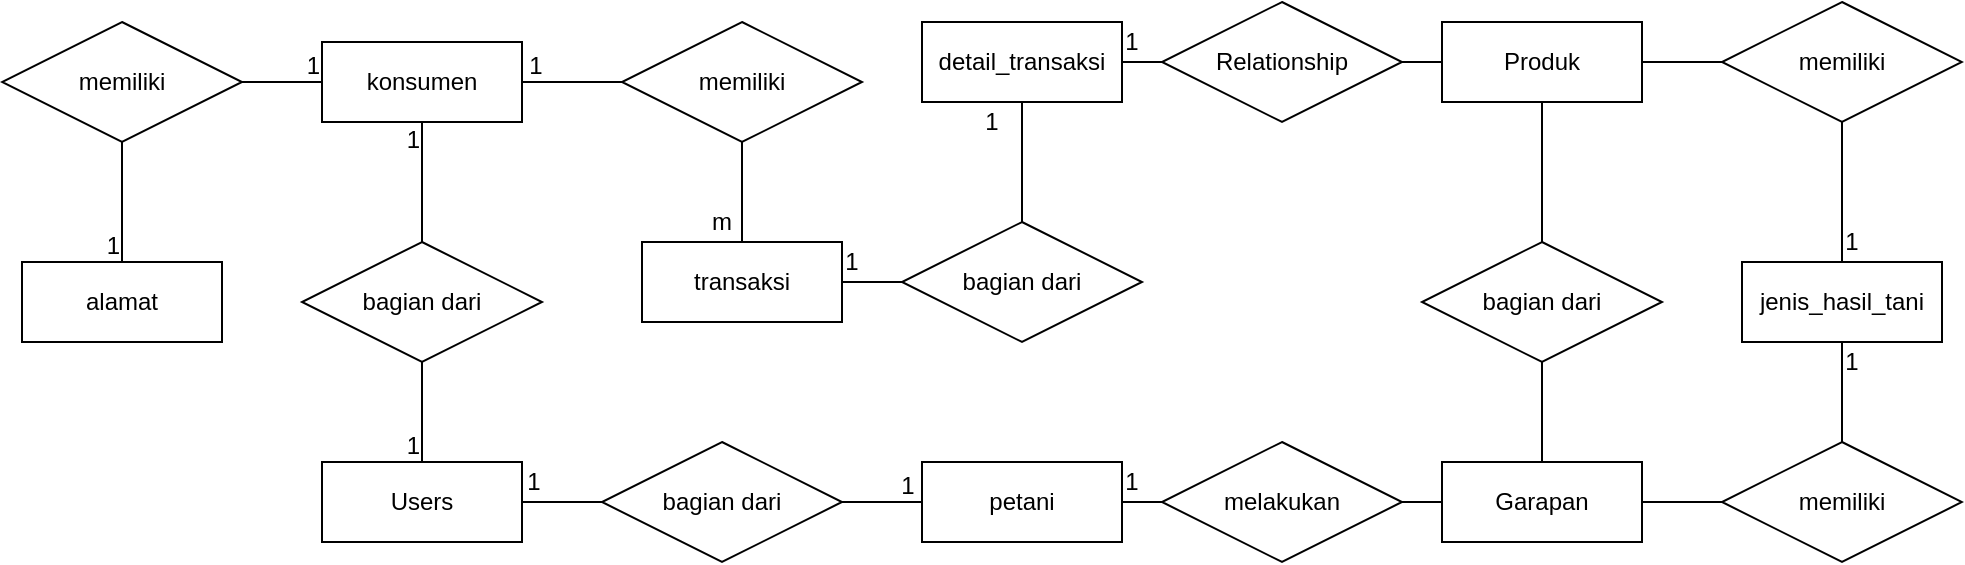 <mxfile version="24.5.5" type="github">
  <diagram id="R2lEEEUBdFMjLlhIrx00" name="Page-1">
    <mxGraphModel dx="1730" dy="1534" grid="1" gridSize="10" guides="1" tooltips="1" connect="1" arrows="1" fold="1" page="1" pageScale="1" pageWidth="850" pageHeight="1100" math="0" shadow="0" extFonts="Permanent Marker^https://fonts.googleapis.com/css?family=Permanent+Marker">
      <root>
        <mxCell id="0" />
        <mxCell id="1" parent="0" />
        <mxCell id="bKczbKpXEMHpmFL1O-N6-6" style="edgeStyle=orthogonalEdgeStyle;rounded=0;orthogonalLoop=1;jettySize=auto;html=1;entryX=0;entryY=0.5;entryDx=0;entryDy=0;endArrow=none;endFill=0;" edge="1" parent="1" source="bKczbKpXEMHpmFL1O-N6-1" target="bKczbKpXEMHpmFL1O-N6-5">
          <mxGeometry relative="1" as="geometry" />
        </mxCell>
        <mxCell id="bKczbKpXEMHpmFL1O-N6-1" value="Users" style="whiteSpace=wrap;html=1;align=center;" vertex="1" parent="1">
          <mxGeometry x="110" y="170" width="100" height="40" as="geometry" />
        </mxCell>
        <mxCell id="bKczbKpXEMHpmFL1O-N6-2" value="konsumen" style="whiteSpace=wrap;html=1;align=center;" vertex="1" parent="1">
          <mxGeometry x="110" y="-40" width="100" height="40" as="geometry" />
        </mxCell>
        <mxCell id="bKczbKpXEMHpmFL1O-N6-20" style="edgeStyle=orthogonalEdgeStyle;rounded=0;orthogonalLoop=1;jettySize=auto;html=1;exitX=1;exitY=0.5;exitDx=0;exitDy=0;entryX=0;entryY=0.5;entryDx=0;entryDy=0;endArrow=none;endFill=0;" edge="1" parent="1" source="bKczbKpXEMHpmFL1O-N6-3" target="bKczbKpXEMHpmFL1O-N6-12">
          <mxGeometry relative="1" as="geometry" />
        </mxCell>
        <mxCell id="bKczbKpXEMHpmFL1O-N6-3" value="petani" style="whiteSpace=wrap;html=1;align=center;" vertex="1" parent="1">
          <mxGeometry x="410" y="170" width="100" height="40" as="geometry" />
        </mxCell>
        <mxCell id="bKczbKpXEMHpmFL1O-N6-4" style="edgeStyle=orthogonalEdgeStyle;rounded=0;orthogonalLoop=1;jettySize=auto;html=1;exitX=0.5;exitY=1;exitDx=0;exitDy=0;" edge="1" parent="1" source="bKczbKpXEMHpmFL1O-N6-2" target="bKczbKpXEMHpmFL1O-N6-2">
          <mxGeometry relative="1" as="geometry" />
        </mxCell>
        <mxCell id="bKczbKpXEMHpmFL1O-N6-7" style="edgeStyle=orthogonalEdgeStyle;rounded=0;orthogonalLoop=1;jettySize=auto;html=1;exitX=1;exitY=0.5;exitDx=0;exitDy=0;entryX=0;entryY=0.5;entryDx=0;entryDy=0;endArrow=none;endFill=0;" edge="1" parent="1" source="bKczbKpXEMHpmFL1O-N6-5" target="bKczbKpXEMHpmFL1O-N6-3">
          <mxGeometry relative="1" as="geometry" />
        </mxCell>
        <mxCell id="bKczbKpXEMHpmFL1O-N6-5" value="bagian dari" style="shape=rhombus;perimeter=rhombusPerimeter;whiteSpace=wrap;html=1;align=center;" vertex="1" parent="1">
          <mxGeometry x="250" y="160" width="120" height="60" as="geometry" />
        </mxCell>
        <mxCell id="bKczbKpXEMHpmFL1O-N6-8" value="bagian dari" style="shape=rhombus;perimeter=rhombusPerimeter;whiteSpace=wrap;html=1;align=center;" vertex="1" parent="1">
          <mxGeometry x="100" y="60" width="120" height="60" as="geometry" />
        </mxCell>
        <mxCell id="bKczbKpXEMHpmFL1O-N6-22" style="edgeStyle=orthogonalEdgeStyle;rounded=0;orthogonalLoop=1;jettySize=auto;html=1;exitX=1;exitY=0.5;exitDx=0;exitDy=0;entryX=0;entryY=0.5;entryDx=0;entryDy=0;endArrow=none;endFill=0;" edge="1" parent="1" source="bKczbKpXEMHpmFL1O-N6-11" target="bKczbKpXEMHpmFL1O-N6-17">
          <mxGeometry relative="1" as="geometry" />
        </mxCell>
        <mxCell id="bKczbKpXEMHpmFL1O-N6-26" style="edgeStyle=orthogonalEdgeStyle;rounded=0;orthogonalLoop=1;jettySize=auto;html=1;exitX=0.5;exitY=0;exitDx=0;exitDy=0;entryX=0.5;entryY=1;entryDx=0;entryDy=0;endArrow=none;endFill=0;" edge="1" parent="1" source="bKczbKpXEMHpmFL1O-N6-11" target="bKczbKpXEMHpmFL1O-N6-18">
          <mxGeometry relative="1" as="geometry" />
        </mxCell>
        <mxCell id="bKczbKpXEMHpmFL1O-N6-11" value="Garapan" style="whiteSpace=wrap;html=1;align=center;" vertex="1" parent="1">
          <mxGeometry x="670" y="170" width="100" height="40" as="geometry" />
        </mxCell>
        <mxCell id="bKczbKpXEMHpmFL1O-N6-21" style="edgeStyle=orthogonalEdgeStyle;rounded=0;orthogonalLoop=1;jettySize=auto;html=1;exitX=1;exitY=0.5;exitDx=0;exitDy=0;entryX=0;entryY=0.5;entryDx=0;entryDy=0;endArrow=none;endFill=0;" edge="1" parent="1" source="bKczbKpXEMHpmFL1O-N6-12" target="bKczbKpXEMHpmFL1O-N6-11">
          <mxGeometry relative="1" as="geometry" />
        </mxCell>
        <mxCell id="bKczbKpXEMHpmFL1O-N6-12" value="melakukan" style="shape=rhombus;perimeter=rhombusPerimeter;whiteSpace=wrap;html=1;align=center;" vertex="1" parent="1">
          <mxGeometry x="530" y="160" width="120" height="60" as="geometry" />
        </mxCell>
        <mxCell id="bKczbKpXEMHpmFL1O-N6-13" value="Produk" style="whiteSpace=wrap;html=1;align=center;" vertex="1" parent="1">
          <mxGeometry x="670" y="-50" width="100" height="40" as="geometry" />
        </mxCell>
        <mxCell id="bKczbKpXEMHpmFL1O-N6-24" style="edgeStyle=orthogonalEdgeStyle;rounded=0;orthogonalLoop=1;jettySize=auto;html=1;exitX=0.5;exitY=0;exitDx=0;exitDy=0;entryX=0.5;entryY=1;entryDx=0;entryDy=0;endArrow=none;endFill=0;" edge="1" parent="1" source="bKczbKpXEMHpmFL1O-N6-14" target="bKczbKpXEMHpmFL1O-N6-19">
          <mxGeometry relative="1" as="geometry" />
        </mxCell>
        <mxCell id="bKczbKpXEMHpmFL1O-N6-14" value="jenis_hasil_tani" style="whiteSpace=wrap;html=1;align=center;" vertex="1" parent="1">
          <mxGeometry x="820" y="70" width="100" height="40" as="geometry" />
        </mxCell>
        <mxCell id="bKczbKpXEMHpmFL1O-N6-35" style="edgeStyle=orthogonalEdgeStyle;rounded=0;orthogonalLoop=1;jettySize=auto;html=1;exitX=1;exitY=0.5;exitDx=0;exitDy=0;entryX=0;entryY=0.5;entryDx=0;entryDy=0;endArrow=none;endFill=0;" edge="1" parent="1" source="bKczbKpXEMHpmFL1O-N6-15" target="bKczbKpXEMHpmFL1O-N6-34">
          <mxGeometry relative="1" as="geometry" />
        </mxCell>
        <mxCell id="bKczbKpXEMHpmFL1O-N6-15" value="detail_transaksi" style="whiteSpace=wrap;html=1;align=center;" vertex="1" parent="1">
          <mxGeometry x="410" y="-50" width="100" height="40" as="geometry" />
        </mxCell>
        <mxCell id="bKczbKpXEMHpmFL1O-N6-32" style="edgeStyle=orthogonalEdgeStyle;rounded=0;orthogonalLoop=1;jettySize=auto;html=1;exitX=1;exitY=0.5;exitDx=0;exitDy=0;endArrow=none;endFill=0;" edge="1" parent="1" source="bKczbKpXEMHpmFL1O-N6-16" target="bKczbKpXEMHpmFL1O-N6-31">
          <mxGeometry relative="1" as="geometry" />
        </mxCell>
        <mxCell id="bKczbKpXEMHpmFL1O-N6-16" value="transaksi" style="whiteSpace=wrap;html=1;align=center;" vertex="1" parent="1">
          <mxGeometry x="270" y="60" width="100" height="40" as="geometry" />
        </mxCell>
        <mxCell id="bKczbKpXEMHpmFL1O-N6-23" style="edgeStyle=orthogonalEdgeStyle;rounded=0;orthogonalLoop=1;jettySize=auto;html=1;exitX=0.5;exitY=0;exitDx=0;exitDy=0;entryX=0.5;entryY=1;entryDx=0;entryDy=0;endArrow=none;endFill=0;" edge="1" parent="1" source="bKczbKpXEMHpmFL1O-N6-17" target="bKczbKpXEMHpmFL1O-N6-14">
          <mxGeometry relative="1" as="geometry" />
        </mxCell>
        <mxCell id="bKczbKpXEMHpmFL1O-N6-17" value="memiliki" style="shape=rhombus;perimeter=rhombusPerimeter;whiteSpace=wrap;html=1;align=center;" vertex="1" parent="1">
          <mxGeometry x="810" y="160" width="120" height="60" as="geometry" />
        </mxCell>
        <mxCell id="bKczbKpXEMHpmFL1O-N6-27" style="edgeStyle=orthogonalEdgeStyle;rounded=0;orthogonalLoop=1;jettySize=auto;html=1;exitX=0.5;exitY=0;exitDx=0;exitDy=0;entryX=0.5;entryY=1;entryDx=0;entryDy=0;endArrow=none;endFill=0;" edge="1" parent="1" source="bKczbKpXEMHpmFL1O-N6-18" target="bKczbKpXEMHpmFL1O-N6-13">
          <mxGeometry relative="1" as="geometry" />
        </mxCell>
        <mxCell id="bKczbKpXEMHpmFL1O-N6-18" value="bagian dari" style="shape=rhombus;perimeter=rhombusPerimeter;whiteSpace=wrap;html=1;align=center;" vertex="1" parent="1">
          <mxGeometry x="660" y="60" width="120" height="60" as="geometry" />
        </mxCell>
        <mxCell id="bKczbKpXEMHpmFL1O-N6-25" style="edgeStyle=orthogonalEdgeStyle;rounded=0;orthogonalLoop=1;jettySize=auto;html=1;exitX=0;exitY=0.5;exitDx=0;exitDy=0;entryX=1;entryY=0.5;entryDx=0;entryDy=0;endArrow=none;endFill=0;" edge="1" parent="1" source="bKczbKpXEMHpmFL1O-N6-19" target="bKczbKpXEMHpmFL1O-N6-13">
          <mxGeometry relative="1" as="geometry" />
        </mxCell>
        <mxCell id="bKczbKpXEMHpmFL1O-N6-19" value="memiliki" style="shape=rhombus;perimeter=rhombusPerimeter;whiteSpace=wrap;html=1;align=center;" vertex="1" parent="1">
          <mxGeometry x="810" y="-60" width="120" height="60" as="geometry" />
        </mxCell>
        <mxCell id="bKczbKpXEMHpmFL1O-N6-29" style="edgeStyle=orthogonalEdgeStyle;rounded=0;orthogonalLoop=1;jettySize=auto;html=1;exitX=0.5;exitY=1;exitDx=0;exitDy=0;entryX=0.5;entryY=0;entryDx=0;entryDy=0;endArrow=none;endFill=0;" edge="1" parent="1" source="bKczbKpXEMHpmFL1O-N6-28" target="bKczbKpXEMHpmFL1O-N6-16">
          <mxGeometry relative="1" as="geometry" />
        </mxCell>
        <mxCell id="bKczbKpXEMHpmFL1O-N6-30" style="edgeStyle=orthogonalEdgeStyle;rounded=0;orthogonalLoop=1;jettySize=auto;html=1;exitX=0;exitY=0.5;exitDx=0;exitDy=0;entryX=1;entryY=0.5;entryDx=0;entryDy=0;endArrow=none;endFill=0;" edge="1" parent="1" source="bKczbKpXEMHpmFL1O-N6-28" target="bKczbKpXEMHpmFL1O-N6-2">
          <mxGeometry relative="1" as="geometry" />
        </mxCell>
        <mxCell id="bKczbKpXEMHpmFL1O-N6-28" value="memiliki" style="shape=rhombus;perimeter=rhombusPerimeter;whiteSpace=wrap;html=1;align=center;" vertex="1" parent="1">
          <mxGeometry x="260" y="-50" width="120" height="60" as="geometry" />
        </mxCell>
        <mxCell id="bKczbKpXEMHpmFL1O-N6-33" style="edgeStyle=orthogonalEdgeStyle;rounded=0;orthogonalLoop=1;jettySize=auto;html=1;exitX=0.5;exitY=0;exitDx=0;exitDy=0;entryX=0.5;entryY=1;entryDx=0;entryDy=0;endArrow=none;endFill=0;" edge="1" parent="1" source="bKczbKpXEMHpmFL1O-N6-31" target="bKczbKpXEMHpmFL1O-N6-15">
          <mxGeometry relative="1" as="geometry" />
        </mxCell>
        <mxCell id="bKczbKpXEMHpmFL1O-N6-31" value="bagian dari" style="shape=rhombus;perimeter=rhombusPerimeter;whiteSpace=wrap;html=1;align=center;" vertex="1" parent="1">
          <mxGeometry x="400" y="50" width="120" height="60" as="geometry" />
        </mxCell>
        <mxCell id="bKczbKpXEMHpmFL1O-N6-36" style="edgeStyle=orthogonalEdgeStyle;rounded=0;orthogonalLoop=1;jettySize=auto;html=1;exitX=1;exitY=0.5;exitDx=0;exitDy=0;entryX=0;entryY=0.5;entryDx=0;entryDy=0;endArrow=none;endFill=0;" edge="1" parent="1" source="bKczbKpXEMHpmFL1O-N6-34" target="bKczbKpXEMHpmFL1O-N6-13">
          <mxGeometry relative="1" as="geometry" />
        </mxCell>
        <mxCell id="bKczbKpXEMHpmFL1O-N6-34" value="Relationship" style="shape=rhombus;perimeter=rhombusPerimeter;whiteSpace=wrap;html=1;align=center;" vertex="1" parent="1">
          <mxGeometry x="530" y="-60" width="120" height="60" as="geometry" />
        </mxCell>
        <mxCell id="bKczbKpXEMHpmFL1O-N6-46" value="" style="endArrow=none;html=1;rounded=0;entryX=0.5;entryY=0;entryDx=0;entryDy=0;exitX=0.5;exitY=1;exitDx=0;exitDy=0;" edge="1" parent="1" source="bKczbKpXEMHpmFL1O-N6-8" target="bKczbKpXEMHpmFL1O-N6-1">
          <mxGeometry relative="1" as="geometry">
            <mxPoint x="430" y="130" as="sourcePoint" />
            <mxPoint x="590" y="130" as="targetPoint" />
          </mxGeometry>
        </mxCell>
        <mxCell id="bKczbKpXEMHpmFL1O-N6-47" value="1" style="resizable=0;html=1;whiteSpace=wrap;align=right;verticalAlign=bottom;" connectable="0" vertex="1" parent="bKczbKpXEMHpmFL1O-N6-46">
          <mxGeometry x="1" relative="1" as="geometry" />
        </mxCell>
        <mxCell id="bKczbKpXEMHpmFL1O-N6-48" value="" style="endArrow=none;html=1;rounded=0;entryX=0.5;entryY=1;entryDx=0;entryDy=0;" edge="1" parent="1" source="bKczbKpXEMHpmFL1O-N6-8" target="bKczbKpXEMHpmFL1O-N6-2">
          <mxGeometry relative="1" as="geometry">
            <mxPoint x="430" y="130" as="sourcePoint" />
            <mxPoint x="590" y="130" as="targetPoint" />
          </mxGeometry>
        </mxCell>
        <mxCell id="bKczbKpXEMHpmFL1O-N6-49" value="1" style="resizable=0;html=1;whiteSpace=wrap;align=right;verticalAlign=bottom;" connectable="0" vertex="1" parent="bKczbKpXEMHpmFL1O-N6-48">
          <mxGeometry x="1" relative="1" as="geometry">
            <mxPoint y="17" as="offset" />
          </mxGeometry>
        </mxCell>
        <mxCell id="bKczbKpXEMHpmFL1O-N6-50" value="1" style="text;html=1;align=center;verticalAlign=middle;whiteSpace=wrap;rounded=0;" vertex="1" parent="1">
          <mxGeometry x="187" y="-43" width="60" height="30" as="geometry" />
        </mxCell>
        <mxCell id="bKczbKpXEMHpmFL1O-N6-53" value="m" style="text;html=1;align=center;verticalAlign=middle;whiteSpace=wrap;rounded=0;" vertex="1" parent="1">
          <mxGeometry x="295" y="40" width="30" height="20" as="geometry" />
        </mxCell>
        <mxCell id="bKczbKpXEMHpmFL1O-N6-54" value="1" style="text;html=1;align=center;verticalAlign=middle;whiteSpace=wrap;rounded=0;" vertex="1" parent="1">
          <mxGeometry x="201" y="170" width="30" height="20" as="geometry" />
        </mxCell>
        <mxCell id="bKczbKpXEMHpmFL1O-N6-55" value="1" style="text;html=1;align=center;verticalAlign=middle;whiteSpace=wrap;rounded=0;" vertex="1" parent="1">
          <mxGeometry x="388" y="172" width="30" height="20" as="geometry" />
        </mxCell>
        <mxCell id="bKczbKpXEMHpmFL1O-N6-56" value="1" style="text;html=1;align=center;verticalAlign=middle;whiteSpace=wrap;rounded=0;" vertex="1" parent="1">
          <mxGeometry x="500" y="170" width="30" height="20" as="geometry" />
        </mxCell>
        <mxCell id="bKczbKpXEMHpmFL1O-N6-57" value="1" style="text;html=1;align=center;verticalAlign=middle;whiteSpace=wrap;rounded=0;" vertex="1" parent="1">
          <mxGeometry x="860" y="110" width="30" height="20" as="geometry" />
        </mxCell>
        <mxCell id="bKczbKpXEMHpmFL1O-N6-59" value="1" style="text;html=1;align=center;verticalAlign=middle;whiteSpace=wrap;rounded=0;" vertex="1" parent="1">
          <mxGeometry x="860" y="50" width="30" height="20" as="geometry" />
        </mxCell>
        <mxCell id="bKczbKpXEMHpmFL1O-N6-60" value="1" style="text;html=1;align=center;verticalAlign=middle;whiteSpace=wrap;rounded=0;" vertex="1" parent="1">
          <mxGeometry x="360" y="60" width="30" height="20" as="geometry" />
        </mxCell>
        <mxCell id="bKczbKpXEMHpmFL1O-N6-61" value="1" style="text;html=1;align=center;verticalAlign=middle;whiteSpace=wrap;rounded=0;" vertex="1" parent="1">
          <mxGeometry x="430" y="-10" width="30" height="20" as="geometry" />
        </mxCell>
        <mxCell id="bKczbKpXEMHpmFL1O-N6-62" value="1" style="text;html=1;align=center;verticalAlign=middle;whiteSpace=wrap;rounded=0;" vertex="1" parent="1">
          <mxGeometry x="500" y="-50" width="30" height="20" as="geometry" />
        </mxCell>
        <mxCell id="bKczbKpXEMHpmFL1O-N6-63" value="alamat" style="whiteSpace=wrap;html=1;align=center;" vertex="1" parent="1">
          <mxGeometry x="-40" y="70" width="100" height="40" as="geometry" />
        </mxCell>
        <mxCell id="bKczbKpXEMHpmFL1O-N6-64" value="memiliki" style="shape=rhombus;perimeter=rhombusPerimeter;whiteSpace=wrap;html=1;align=center;" vertex="1" parent="1">
          <mxGeometry x="-50" y="-50" width="120" height="60" as="geometry" />
        </mxCell>
        <mxCell id="bKczbKpXEMHpmFL1O-N6-67" value="" style="endArrow=none;html=1;rounded=0;entryX=0;entryY=0.5;entryDx=0;entryDy=0;exitX=1;exitY=0.5;exitDx=0;exitDy=0;" edge="1" parent="1" source="bKczbKpXEMHpmFL1O-N6-64" target="bKczbKpXEMHpmFL1O-N6-2">
          <mxGeometry relative="1" as="geometry">
            <mxPoint x="60" y="30" as="sourcePoint" />
            <mxPoint x="220" y="30" as="targetPoint" />
          </mxGeometry>
        </mxCell>
        <mxCell id="bKczbKpXEMHpmFL1O-N6-68" value="1" style="resizable=0;html=1;whiteSpace=wrap;align=right;verticalAlign=bottom;" connectable="0" vertex="1" parent="bKczbKpXEMHpmFL1O-N6-67">
          <mxGeometry x="1" relative="1" as="geometry" />
        </mxCell>
        <mxCell id="bKczbKpXEMHpmFL1O-N6-69" value="" style="endArrow=none;html=1;rounded=0;entryX=0.5;entryY=0;entryDx=0;entryDy=0;exitX=0.5;exitY=1;exitDx=0;exitDy=0;" edge="1" parent="1" source="bKczbKpXEMHpmFL1O-N6-64" target="bKczbKpXEMHpmFL1O-N6-63">
          <mxGeometry relative="1" as="geometry">
            <mxPoint x="60" y="30" as="sourcePoint" />
            <mxPoint x="220" y="30" as="targetPoint" />
          </mxGeometry>
        </mxCell>
        <mxCell id="bKczbKpXEMHpmFL1O-N6-70" value="1" style="resizable=0;html=1;whiteSpace=wrap;align=right;verticalAlign=bottom;" connectable="0" vertex="1" parent="bKczbKpXEMHpmFL1O-N6-69">
          <mxGeometry x="1" relative="1" as="geometry" />
        </mxCell>
      </root>
    </mxGraphModel>
  </diagram>
</mxfile>
